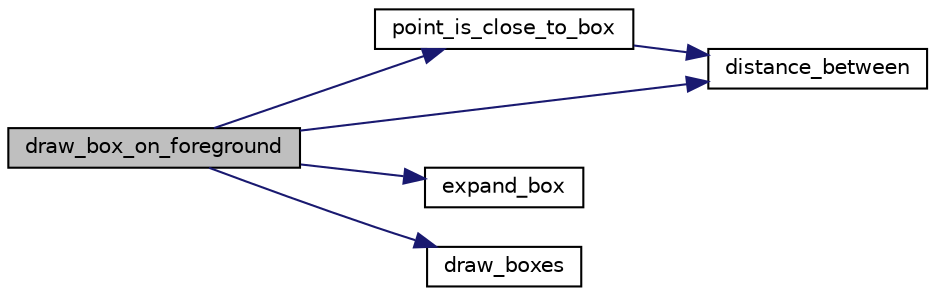 digraph "draw_box_on_foreground"
{
  edge [fontname="Helvetica",fontsize="10",labelfontname="Helvetica",labelfontsize="10"];
  node [fontname="Helvetica",fontsize="10",shape=record];
  rankdir="LR";
  Node21 [label="draw_box_on_foreground",height=0.2,width=0.4,color="black", fillcolor="grey75", style="filled", fontcolor="black"];
  Node21 -> Node22 [color="midnightblue",fontsize="10",style="solid",fontname="Helvetica"];
  Node22 [label="point_is_close_to_box",height=0.2,width=0.4,color="black", fillcolor="white", style="filled",URL="$_i_p__ledge__detect_8cpp.html#a095940e0661c2f902fb5b8722a73e299"];
  Node22 -> Node23 [color="midnightblue",fontsize="10",style="solid",fontname="Helvetica"];
  Node23 [label="distance_between",height=0.2,width=0.4,color="black", fillcolor="white", style="filled",URL="$_i_p__ledge__detect_8cpp.html#a68c251e34f0cad66c7cb080897cdddeb"];
  Node21 -> Node24 [color="midnightblue",fontsize="10",style="solid",fontname="Helvetica"];
  Node24 [label="expand_box",height=0.2,width=0.4,color="black", fillcolor="white", style="filled",URL="$_i_p__ledge__detect_8cpp.html#a0ed668df78c8f07b3ecb31ad25c5b9b6"];
  Node21 -> Node23 [color="midnightblue",fontsize="10",style="solid",fontname="Helvetica"];
  Node21 -> Node25 [color="midnightblue",fontsize="10",style="solid",fontname="Helvetica"];
  Node25 [label="draw_boxes",height=0.2,width=0.4,color="black", fillcolor="white", style="filled",URL="$_i_p__ledge__detect_8cpp.html#aeaddda5f0a379bec658a9c0169424762"];
}
